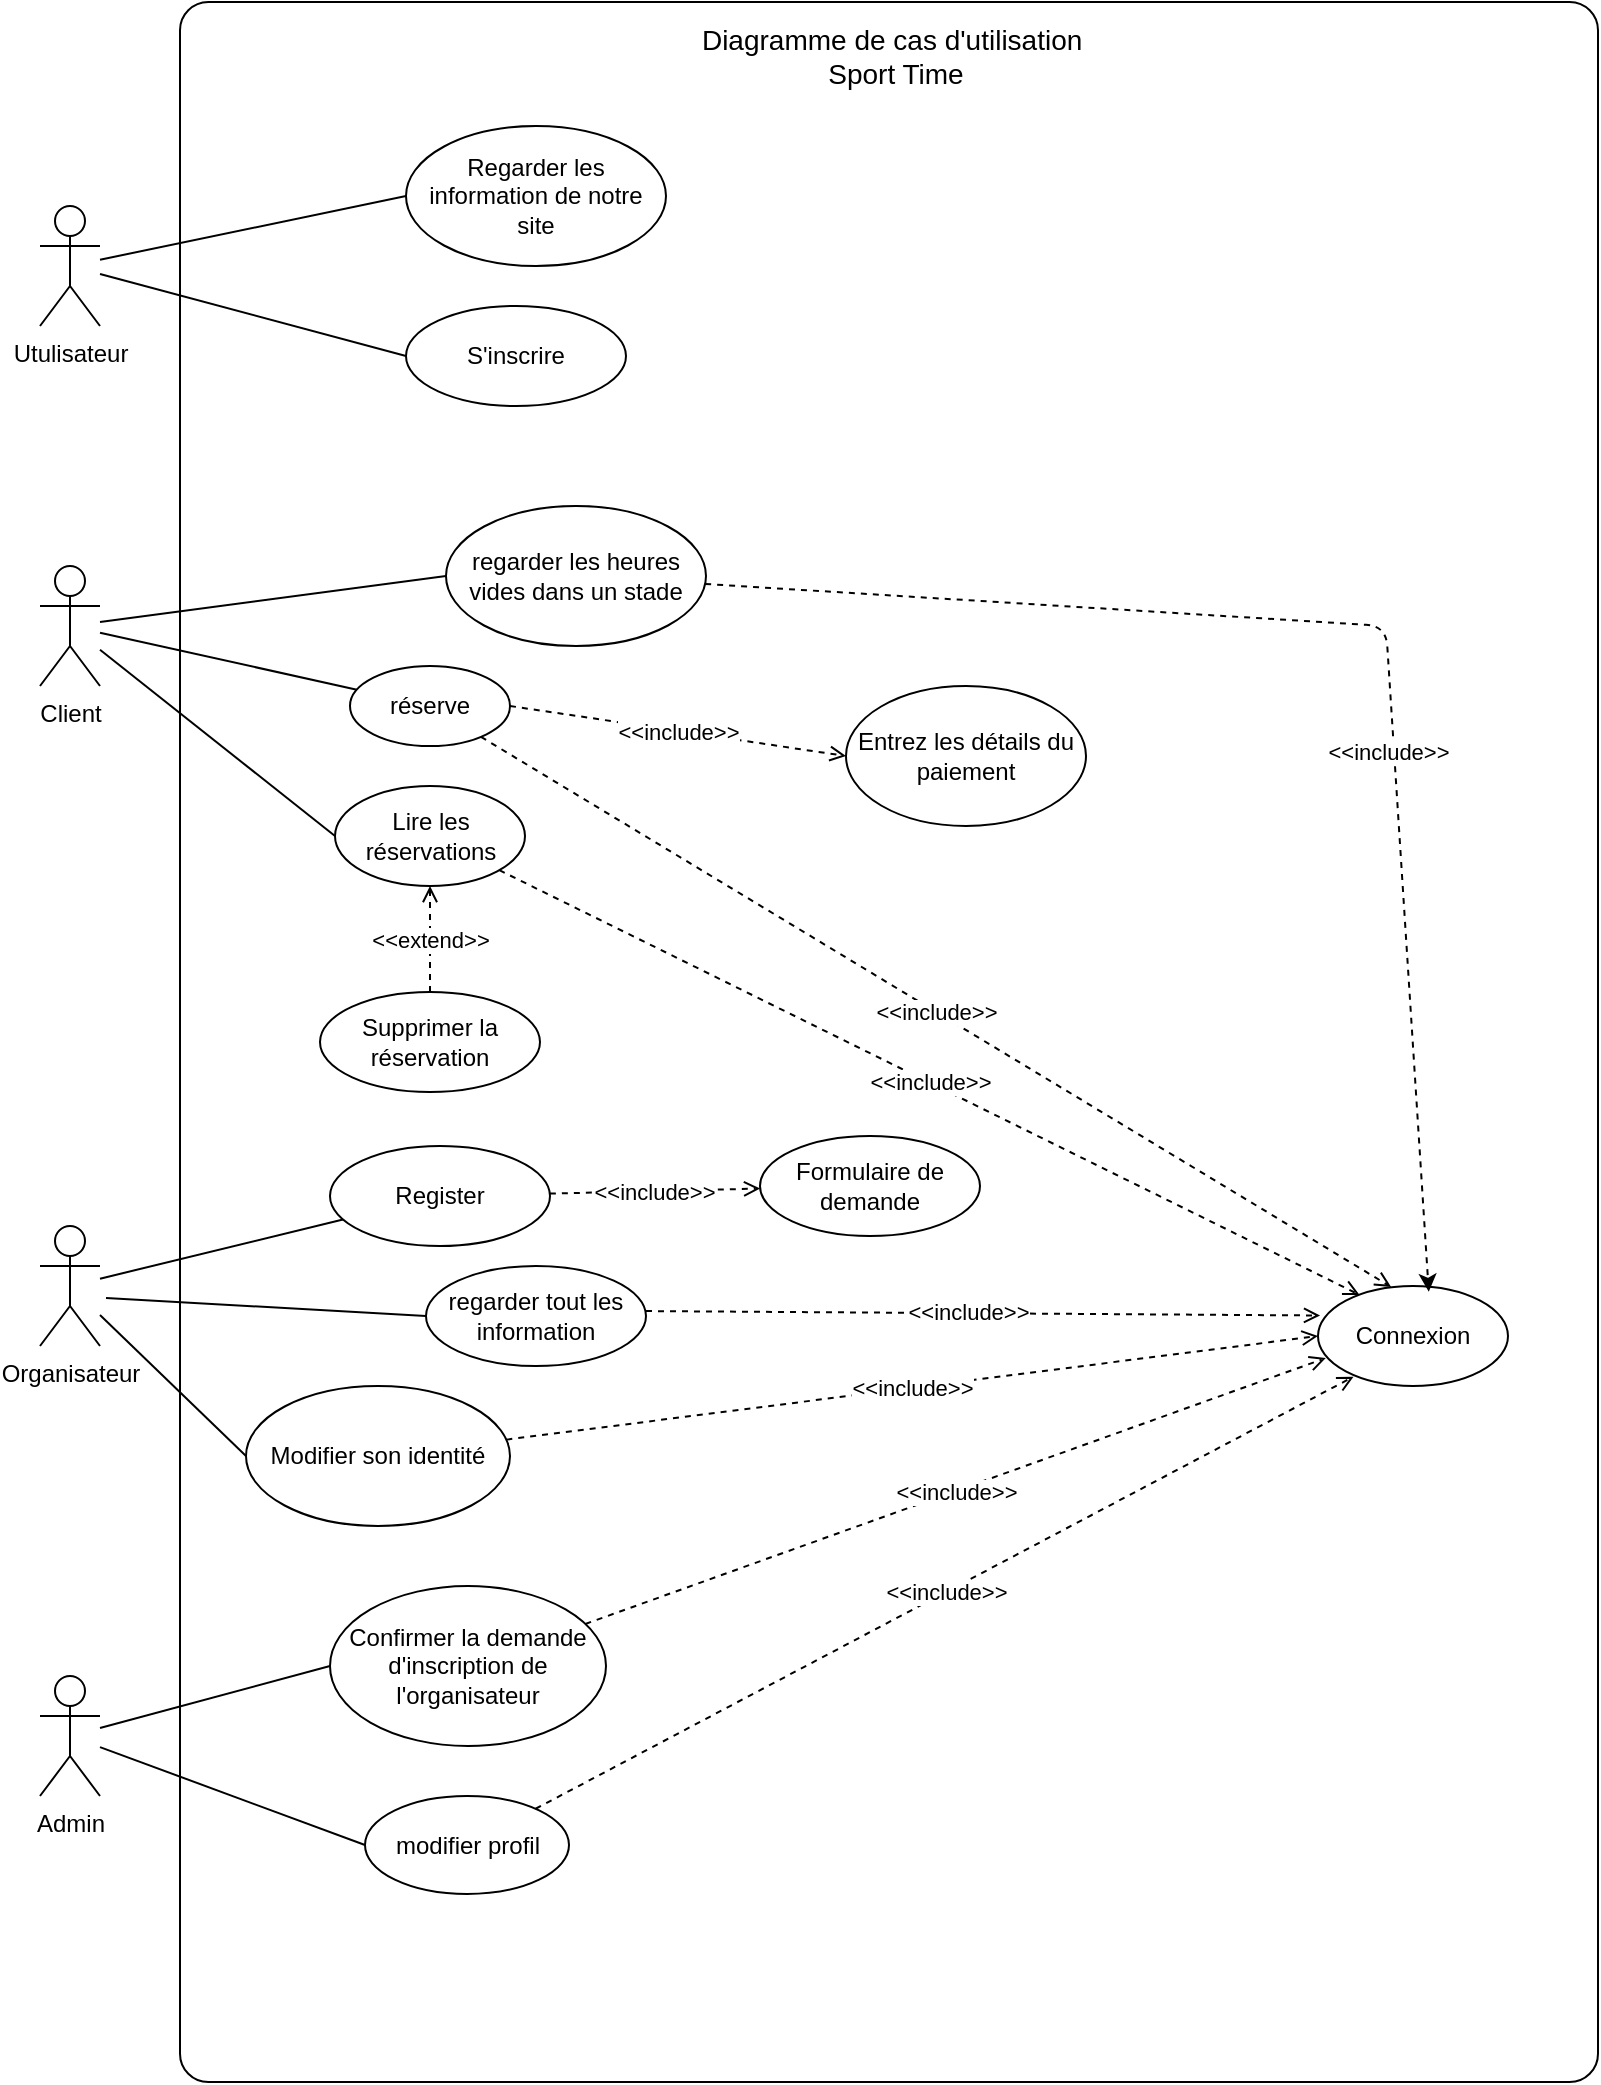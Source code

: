 <mxfile>
    <diagram id="ixggnV8RtaeOouiZ63La" name="Page-1">
        <mxGraphModel dx="953" dy="520" grid="1" gridSize="10" guides="1" tooltips="1" connect="1" arrows="1" fold="1" page="1" pageScale="1" pageWidth="850" pageHeight="1100" math="0" shadow="0">
            <root>
                <mxCell id="0"/>
                <mxCell id="1" parent="0"/>
                <mxCell id="LcNwLO7DvMdSj1Io22Rn-1" value="" style="rounded=1;whiteSpace=wrap;html=1;arcSize=2;" parent="1" vertex="1">
                    <mxGeometry x="107" y="28" width="709" height="1040" as="geometry"/>
                </mxCell>
                <mxCell id="LcNwLO7DvMdSj1Io22Rn-7" style="edgeStyle=none;rounded=0;orthogonalLoop=1;jettySize=auto;html=1;endArrow=none;endFill=0;" parent="1" source="LcNwLO7DvMdSj1Io22Rn-9" target="LcNwLO7DvMdSj1Io22Rn-32" edge="1">
                    <mxGeometry relative="1" as="geometry"/>
                </mxCell>
                <mxCell id="LcNwLO7DvMdSj1Io22Rn-8" style="edgeStyle=none;rounded=0;orthogonalLoop=1;jettySize=auto;html=1;entryX=0;entryY=0.5;entryDx=0;entryDy=0;endArrow=none;endFill=0;" parent="1" source="LcNwLO7DvMdSj1Io22Rn-9" target="LcNwLO7DvMdSj1Io22Rn-34" edge="1">
                    <mxGeometry relative="1" as="geometry"/>
                </mxCell>
                <mxCell id="3" style="edgeStyle=none;html=1;entryX=0;entryY=0.5;entryDx=0;entryDy=0;endArrow=none;endFill=0;" parent="1" source="LcNwLO7DvMdSj1Io22Rn-9" target="2" edge="1">
                    <mxGeometry relative="1" as="geometry"/>
                </mxCell>
                <mxCell id="LcNwLO7DvMdSj1Io22Rn-9" value="Client" style="shape=umlActor;verticalLabelPosition=bottom;verticalAlign=top;html=1;outlineConnect=0;" parent="1" vertex="1">
                    <mxGeometry x="37" y="310" width="30" height="60" as="geometry"/>
                </mxCell>
                <mxCell id="LcNwLO7DvMdSj1Io22Rn-12" style="edgeStyle=none;rounded=0;orthogonalLoop=1;jettySize=auto;html=1;entryX=0;entryY=0.5;entryDx=0;entryDy=0;endArrow=none;endFill=0;" parent="1" source="LcNwLO7DvMdSj1Io22Rn-16" target="LcNwLO7DvMdSj1Io22Rn-40" edge="1">
                    <mxGeometry relative="1" as="geometry"/>
                </mxCell>
                <mxCell id="LcNwLO7DvMdSj1Io22Rn-13" style="edgeStyle=none;rounded=0;orthogonalLoop=1;jettySize=auto;html=1;entryX=0;entryY=0.5;entryDx=0;entryDy=0;endArrow=none;endFill=0;" parent="1" source="LcNwLO7DvMdSj1Io22Rn-16" target="LcNwLO7DvMdSj1Io22Rn-42" edge="1">
                    <mxGeometry relative="1" as="geometry"/>
                </mxCell>
                <mxCell id="LcNwLO7DvMdSj1Io22Rn-16" value="Admin" style="shape=umlActor;verticalLabelPosition=bottom;verticalAlign=top;html=1;outlineConnect=0;" parent="1" vertex="1">
                    <mxGeometry x="37" y="865" width="30" height="60" as="geometry"/>
                </mxCell>
                <mxCell id="LcNwLO7DvMdSj1Io22Rn-17" value="&lt;font style=&quot;font-size: 14px&quot;&gt;Diagramme de cas d'utilisation&amp;nbsp;&lt;br&gt;Sport Time&lt;br&gt;&lt;/font&gt;" style="text;html=1;strokeColor=none;fillColor=none;align=center;verticalAlign=middle;whiteSpace=wrap;rounded=0;" parent="1" vertex="1">
                    <mxGeometry x="350" y="40" width="230" height="30" as="geometry"/>
                </mxCell>
                <mxCell id="LcNwLO7DvMdSj1Io22Rn-27" style="edgeStyle=none;rounded=0;orthogonalLoop=1;jettySize=auto;html=1;entryX=1;entryY=1;entryDx=0;entryDy=0;endArrow=none;endFill=0;" parent="1" edge="1">
                    <mxGeometry relative="1" as="geometry">
                        <mxPoint x="245.284" y="432.142" as="sourcePoint"/>
                        <mxPoint x="245.284" y="432.142" as="targetPoint"/>
                    </mxGeometry>
                </mxCell>
                <mxCell id="LcNwLO7DvMdSj1Io22Rn-28" value="Connexion" style="ellipse;whiteSpace=wrap;html=1;" parent="1" vertex="1">
                    <mxGeometry x="676" y="670" width="95" height="50" as="geometry"/>
                </mxCell>
                <mxCell id="rEs1j5VtkF3X8l7jMAPh-5" style="edgeStyle=none;rounded=0;orthogonalLoop=1;jettySize=auto;html=1;entryX=0;entryY=0.5;entryDx=0;entryDy=0;endArrow=none;endFill=0;" parent="1" source="LcNwLO7DvMdSj1Io22Rn-30" target="rEs1j5VtkF3X8l7jMAPh-4" edge="1">
                    <mxGeometry relative="1" as="geometry"/>
                </mxCell>
                <mxCell id="rEs1j5VtkF3X8l7jMAPh-22" style="edgeStyle=none;rounded=0;orthogonalLoop=1;jettySize=auto;html=1;entryX=0;entryY=0.5;entryDx=0;entryDy=0;endArrow=none;endFill=0;" parent="1" source="LcNwLO7DvMdSj1Io22Rn-30" target="rEs1j5VtkF3X8l7jMAPh-21" edge="1">
                    <mxGeometry relative="1" as="geometry"/>
                </mxCell>
                <mxCell id="LcNwLO7DvMdSj1Io22Rn-30" value="Utulisateur" style="shape=umlActor;verticalLabelPosition=bottom;verticalAlign=top;html=1;outlineConnect=0;" parent="1" vertex="1">
                    <mxGeometry x="37" y="130" width="30" height="60" as="geometry"/>
                </mxCell>
                <mxCell id="LcNwLO7DvMdSj1Io22Rn-31" value="&amp;lt;&amp;lt;include&amp;gt;&amp;gt;" style="edgeStyle=none;rounded=0;orthogonalLoop=1;jettySize=auto;html=1;endArrow=open;endFill=0;entryX=0.385;entryY=0.01;entryDx=0;entryDy=0;entryPerimeter=0;startArrow=none;startFill=0;dashed=1;" parent="1" source="LcNwLO7DvMdSj1Io22Rn-32" target="LcNwLO7DvMdSj1Io22Rn-28" edge="1">
                    <mxGeometry relative="1" as="geometry">
                        <mxPoint x="527" y="728" as="targetPoint"/>
                    </mxGeometry>
                </mxCell>
                <mxCell id="LcNwLO7DvMdSj1Io22Rn-32" value="réserve" style="ellipse;whiteSpace=wrap;html=1;" parent="1" vertex="1">
                    <mxGeometry x="192" y="360" width="80" height="40" as="geometry"/>
                </mxCell>
                <mxCell id="LcNwLO7DvMdSj1Io22Rn-33" value="&amp;lt;&amp;lt;include&amp;gt;&amp;gt;" style="edgeStyle=none;rounded=0;orthogonalLoop=1;jettySize=auto;html=1;endArrow=open;endFill=0;entryX=0.219;entryY=0.089;entryDx=0;entryDy=0;entryPerimeter=0;startArrow=none;startFill=0;dashed=1;" parent="1" source="LcNwLO7DvMdSj1Io22Rn-34" target="LcNwLO7DvMdSj1Io22Rn-28" edge="1">
                    <mxGeometry relative="1" as="geometry"/>
                </mxCell>
                <mxCell id="LcNwLO7DvMdSj1Io22Rn-34" value="Lire les réservations" style="ellipse;whiteSpace=wrap;html=1;" parent="1" vertex="1">
                    <mxGeometry x="184.5" y="420" width="95" height="50" as="geometry"/>
                </mxCell>
                <mxCell id="LcNwLO7DvMdSj1Io22Rn-35" value="&amp;lt;&amp;lt;include&amp;gt;&amp;gt;" style="edgeStyle=none;rounded=0;orthogonalLoop=1;jettySize=auto;html=1;entryX=0;entryY=0.5;entryDx=0;entryDy=0;dashed=1;startArrow=none;startFill=0;endArrow=open;endFill=0;exitX=1;exitY=0.5;exitDx=0;exitDy=0;" parent="1" source="LcNwLO7DvMdSj1Io22Rn-32" target="LcNwLO7DvMdSj1Io22Rn-47" edge="1">
                    <mxGeometry relative="1" as="geometry"/>
                </mxCell>
                <mxCell id="LcNwLO7DvMdSj1Io22Rn-39" value="&amp;lt;&amp;lt;include&amp;gt;&amp;gt;" style="edgeStyle=none;rounded=0;orthogonalLoop=1;jettySize=auto;html=1;endArrow=open;endFill=0;entryX=0.041;entryY=0.721;entryDx=0;entryDy=0;entryPerimeter=0;startArrow=none;startFill=0;dashed=1;" parent="1" source="LcNwLO7DvMdSj1Io22Rn-40" target="LcNwLO7DvMdSj1Io22Rn-28" edge="1">
                    <mxGeometry relative="1" as="geometry">
                        <Array as="points"/>
                    </mxGeometry>
                </mxCell>
                <mxCell id="LcNwLO7DvMdSj1Io22Rn-40" value="Confirmer la demande d'inscription de l'organisateur" style="ellipse;whiteSpace=wrap;html=1;" parent="1" vertex="1">
                    <mxGeometry x="182" y="820" width="138" height="80" as="geometry"/>
                </mxCell>
                <mxCell id="LcNwLO7DvMdSj1Io22Rn-41" value="&amp;lt;&amp;lt;include&amp;gt;&amp;gt;" style="edgeStyle=none;rounded=0;orthogonalLoop=1;jettySize=auto;html=1;endArrow=open;endFill=0;entryX=0.187;entryY=0.907;entryDx=0;entryDy=0;entryPerimeter=0;startArrow=none;startFill=0;dashed=1;" parent="1" source="LcNwLO7DvMdSj1Io22Rn-42" target="LcNwLO7DvMdSj1Io22Rn-28" edge="1">
                    <mxGeometry relative="1" as="geometry"/>
                </mxCell>
                <mxCell id="LcNwLO7DvMdSj1Io22Rn-42" value="modifier profil" style="ellipse;whiteSpace=wrap;html=1;" parent="1" vertex="1">
                    <mxGeometry x="199.5" y="925" width="102" height="49" as="geometry"/>
                </mxCell>
                <mxCell id="LcNwLO7DvMdSj1Io22Rn-47" value="Entrez les détails du paiement" style="ellipse;whiteSpace=wrap;html=1;" parent="1" vertex="1">
                    <mxGeometry x="440" y="370" width="120" height="70" as="geometry"/>
                </mxCell>
                <mxCell id="rEs1j5VtkF3X8l7jMAPh-3" style="rounded=0;orthogonalLoop=1;jettySize=auto;html=1;entryX=0;entryY=0.5;entryDx=0;entryDy=0;endArrow=none;endFill=0;" parent="1" source="rEs1j5VtkF3X8l7jMAPh-1" target="rEs1j5VtkF3X8l7jMAPh-2" edge="1">
                    <mxGeometry relative="1" as="geometry">
                        <Array as="points"/>
                    </mxGeometry>
                </mxCell>
                <mxCell id="rEs1j5VtkF3X8l7jMAPh-12" style="edgeStyle=none;rounded=0;orthogonalLoop=1;jettySize=auto;html=1;endArrow=none;endFill=0;" parent="1" source="rEs1j5VtkF3X8l7jMAPh-1" target="rEs1j5VtkF3X8l7jMAPh-11" edge="1">
                    <mxGeometry relative="1" as="geometry"/>
                </mxCell>
                <mxCell id="rEs1j5VtkF3X8l7jMAPh-1" value="Organisateur" style="shape=umlActor;verticalLabelPosition=bottom;verticalAlign=top;html=1;outlineConnect=0;" parent="1" vertex="1">
                    <mxGeometry x="37" y="640" width="30" height="60" as="geometry"/>
                </mxCell>
                <mxCell id="rEs1j5VtkF3X8l7jMAPh-18" value="&amp;lt;&amp;lt;include&amp;gt;&amp;gt;" style="edgeStyle=none;rounded=0;orthogonalLoop=1;jettySize=auto;html=1;entryX=0;entryY=0.5;entryDx=0;entryDy=0;endArrow=open;endFill=0;dashed=1;" parent="1" source="rEs1j5VtkF3X8l7jMAPh-2" target="LcNwLO7DvMdSj1Io22Rn-28" edge="1">
                    <mxGeometry relative="1" as="geometry"/>
                </mxCell>
                <mxCell id="rEs1j5VtkF3X8l7jMAPh-2" value="Modifier son identité" style="ellipse;whiteSpace=wrap;html=1;" parent="1" vertex="1">
                    <mxGeometry x="140" y="720" width="132" height="70" as="geometry"/>
                </mxCell>
                <mxCell id="rEs1j5VtkF3X8l7jMAPh-4" value="S'inscrire" style="ellipse;whiteSpace=wrap;html=1;" parent="1" vertex="1">
                    <mxGeometry x="220" y="180" width="110" height="50" as="geometry"/>
                </mxCell>
                <mxCell id="rEs1j5VtkF3X8l7jMAPh-20" value="&amp;lt;&amp;lt;include&amp;gt;&amp;gt;" style="edgeStyle=none;rounded=0;orthogonalLoop=1;jettySize=auto;html=1;dashed=1;endArrow=open;endFill=0;" parent="1" source="rEs1j5VtkF3X8l7jMAPh-11" target="rEs1j5VtkF3X8l7jMAPh-19" edge="1">
                    <mxGeometry relative="1" as="geometry"/>
                </mxCell>
                <mxCell id="rEs1j5VtkF3X8l7jMAPh-11" value="Register" style="ellipse;whiteSpace=wrap;html=1;" parent="1" vertex="1">
                    <mxGeometry x="182" y="600" width="110" height="50" as="geometry"/>
                </mxCell>
                <mxCell id="rEs1j5VtkF3X8l7jMAPh-19" value="Formulaire de demande" style="ellipse;whiteSpace=wrap;html=1;" parent="1" vertex="1">
                    <mxGeometry x="397" y="595" width="110" height="50" as="geometry"/>
                </mxCell>
                <mxCell id="rEs1j5VtkF3X8l7jMAPh-21" value="Regarder les information de notre site" style="ellipse;whiteSpace=wrap;html=1;" parent="1" vertex="1">
                    <mxGeometry x="220" y="90" width="130" height="70" as="geometry"/>
                </mxCell>
                <mxCell id="NCV1q0EoNAmsbDJ_327a-4" value="&amp;lt;&amp;lt;extend&amp;gt;&amp;gt;" style="edgeStyle=none;rounded=0;orthogonalLoop=1;jettySize=auto;html=1;endArrow=open;endFill=0;dashed=1;" parent="1" source="NCV1q0EoNAmsbDJ_327a-1" target="LcNwLO7DvMdSj1Io22Rn-34" edge="1">
                    <mxGeometry relative="1" as="geometry"/>
                </mxCell>
                <mxCell id="NCV1q0EoNAmsbDJ_327a-1" value="Supprimer la réservation" style="ellipse;whiteSpace=wrap;html=1;" parent="1" vertex="1">
                    <mxGeometry x="177" y="523" width="110" height="50" as="geometry"/>
                </mxCell>
                <mxCell id="NCV1q0EoNAmsbDJ_327a-2" style="edgeStyle=orthogonalEdgeStyle;rounded=0;orthogonalLoop=1;jettySize=auto;html=1;exitX=0.5;exitY=1;exitDx=0;exitDy=0;" parent="1" source="LcNwLO7DvMdSj1Io22Rn-17" target="LcNwLO7DvMdSj1Io22Rn-17" edge="1">
                    <mxGeometry relative="1" as="geometry"/>
                </mxCell>
                <mxCell id="6" value="&amp;lt;&amp;lt;include&amp;gt;&amp;gt;" style="edgeStyle=none;html=1;entryX=0.583;entryY=0.057;entryDx=0;entryDy=0;entryPerimeter=0;dashed=1;endArrow=classic;endFill=1;" parent="1" source="2" target="LcNwLO7DvMdSj1Io22Rn-28" edge="1">
                    <mxGeometry x="0.197" y="-3" relative="1" as="geometry">
                        <Array as="points">
                            <mxPoint x="710" y="340"/>
                        </Array>
                        <mxPoint as="offset"/>
                    </mxGeometry>
                </mxCell>
                <mxCell id="2" value="regarder les heures vides dans un stade" style="ellipse;whiteSpace=wrap;html=1;" parent="1" vertex="1">
                    <mxGeometry x="240" y="280" width="130" height="70" as="geometry"/>
                </mxCell>
                <mxCell id="7" value="regarder tout les information" style="ellipse;whiteSpace=wrap;html=1;" vertex="1" parent="1">
                    <mxGeometry x="230" y="660" width="110" height="50" as="geometry"/>
                </mxCell>
                <mxCell id="10" style="edgeStyle=none;rounded=0;orthogonalLoop=1;jettySize=auto;html=1;endArrow=none;endFill=0;entryX=0;entryY=0.5;entryDx=0;entryDy=0;" edge="1" parent="1" target="7">
                    <mxGeometry relative="1" as="geometry">
                        <mxPoint x="70" y="676" as="sourcePoint"/>
                        <mxPoint x="198.444" y="646.742" as="targetPoint"/>
                    </mxGeometry>
                </mxCell>
                <mxCell id="12" value="&amp;lt;&amp;lt;include&amp;gt;&amp;gt;" style="edgeStyle=none;rounded=0;orthogonalLoop=1;jettySize=auto;html=1;dashed=1;endArrow=open;endFill=0;entryX=0.011;entryY=0.295;entryDx=0;entryDy=0;entryPerimeter=0;" edge="1" parent="1" target="LcNwLO7DvMdSj1Io22Rn-28">
                    <mxGeometry x="-0.048" y="1" relative="1" as="geometry">
                        <mxPoint x="339.998" y="682.533" as="sourcePoint"/>
                        <mxPoint x="445.132" y="679.999" as="targetPoint"/>
                        <mxPoint as="offset"/>
                    </mxGeometry>
                </mxCell>
            </root>
        </mxGraphModel>
    </diagram>
</mxfile>